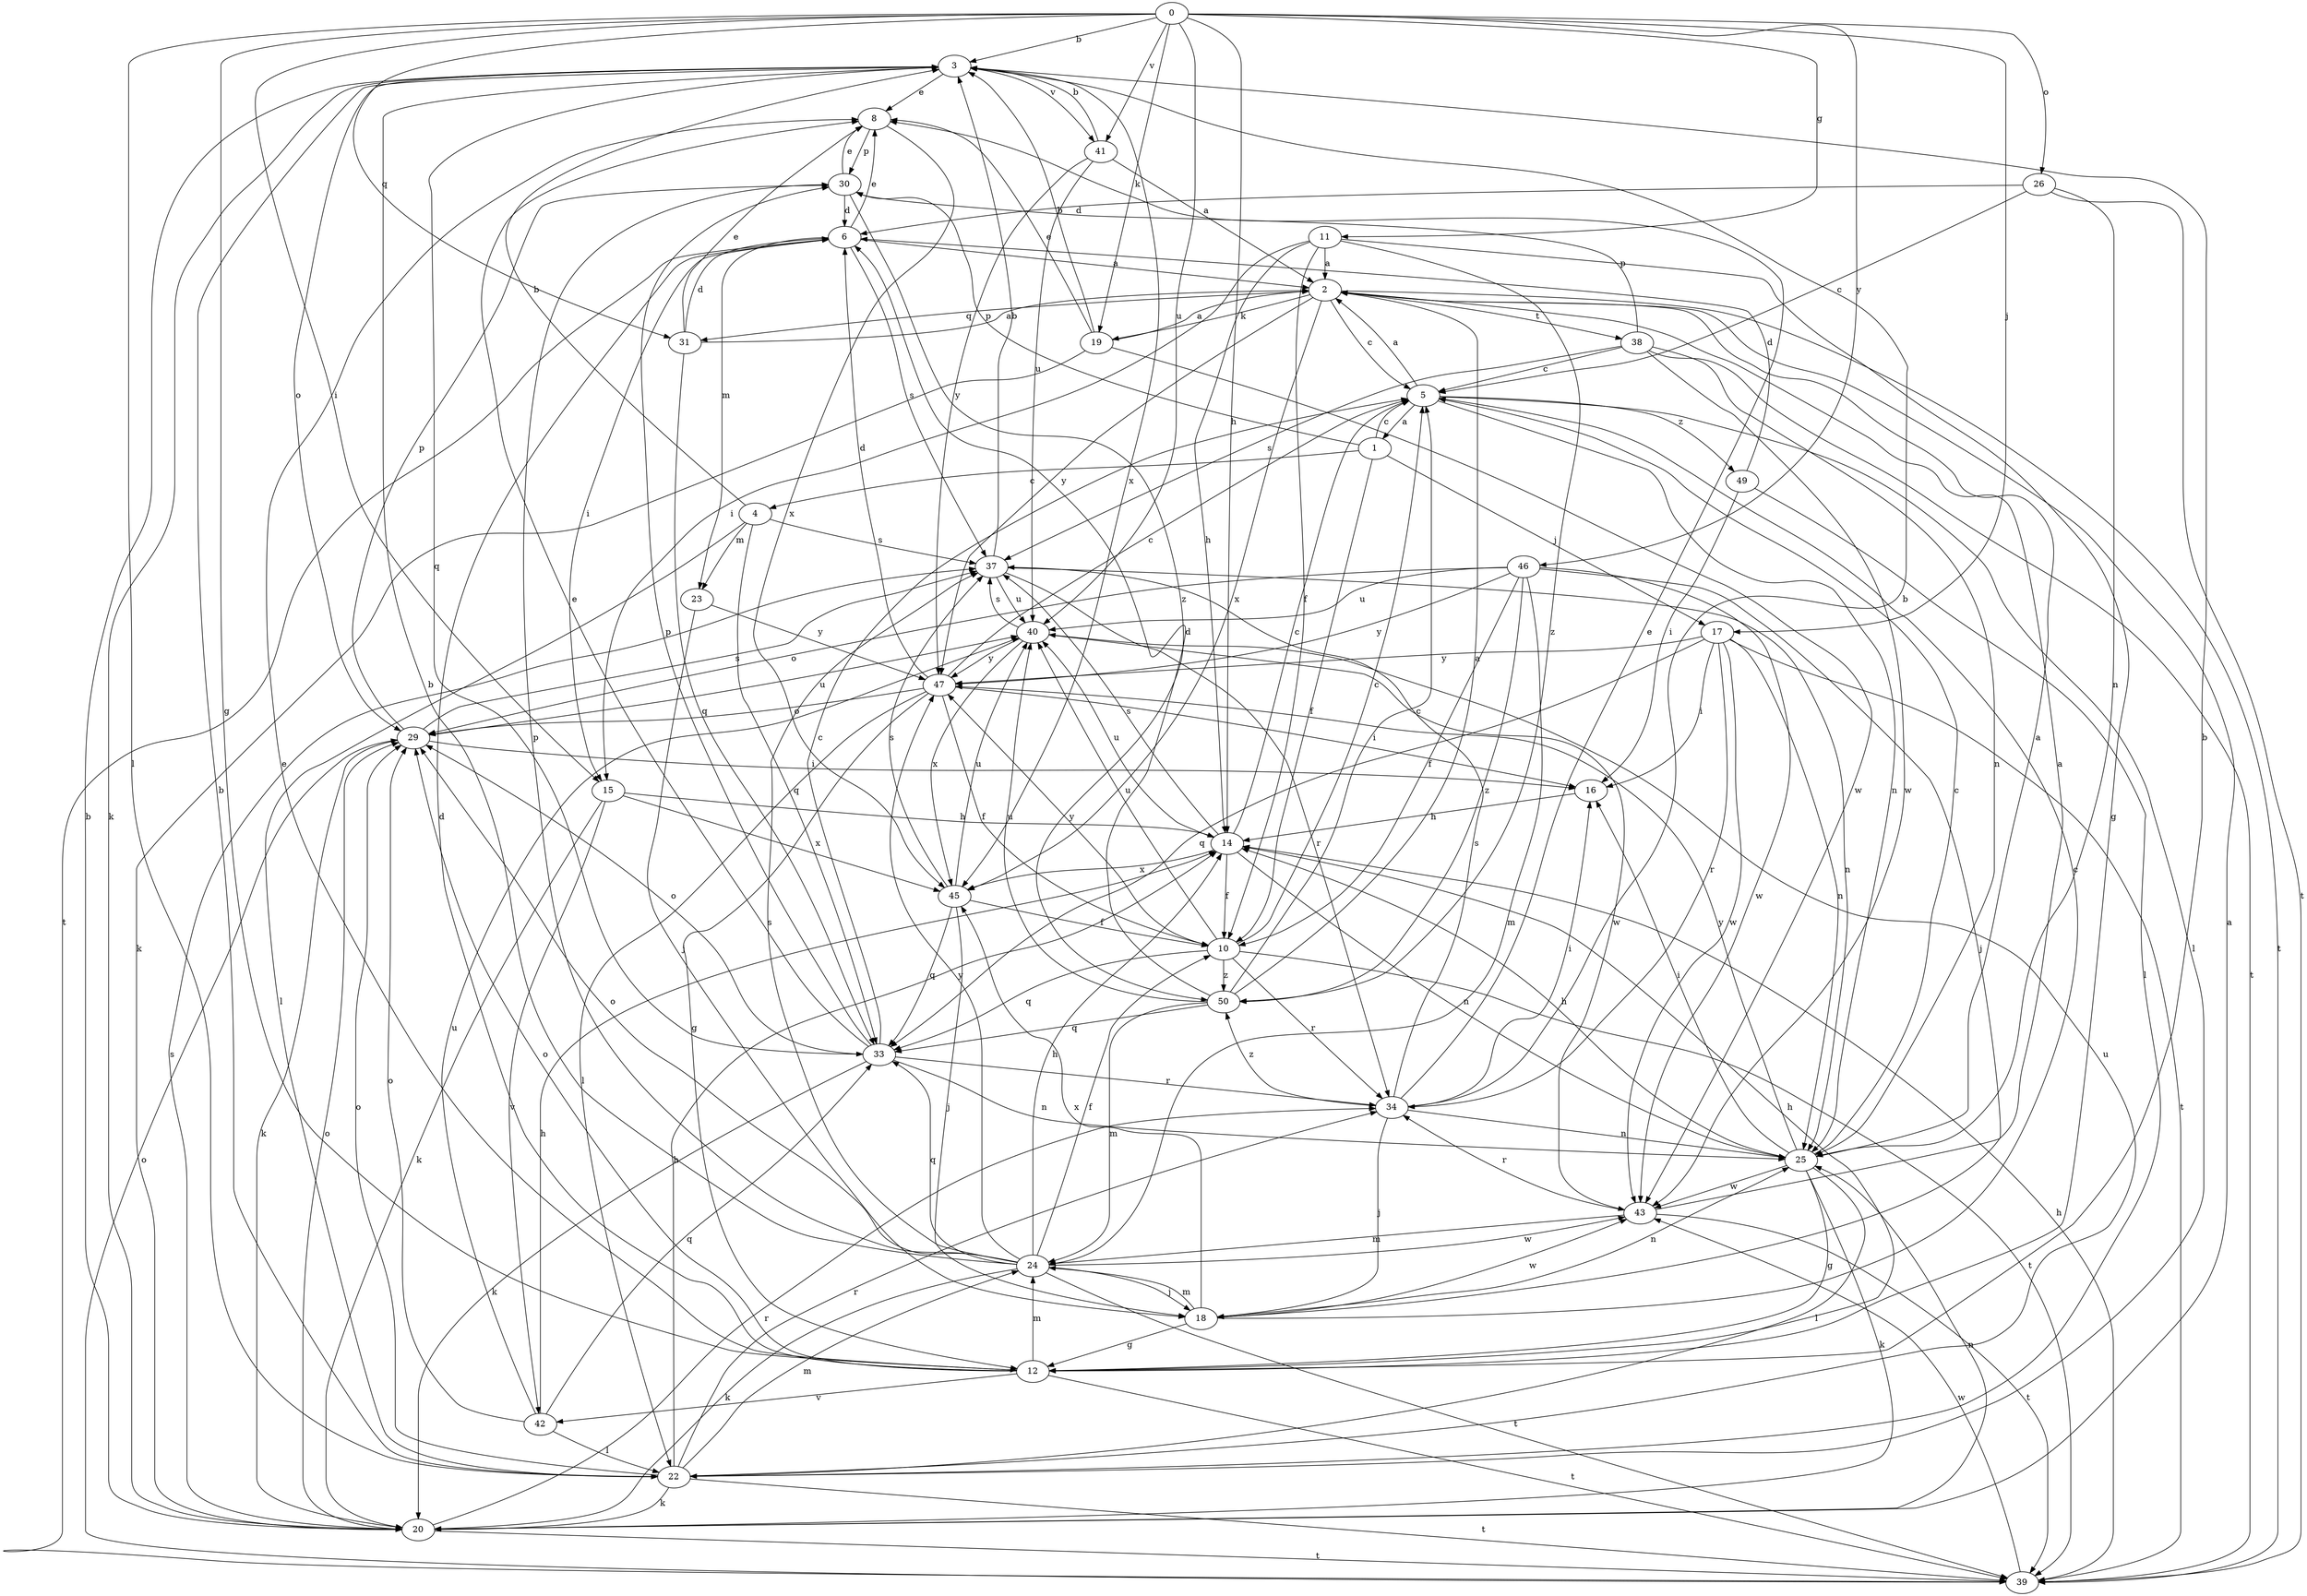 strict digraph  {
0;
1;
2;
3;
4;
5;
6;
8;
10;
11;
12;
14;
15;
16;
17;
18;
19;
20;
22;
23;
24;
25;
26;
29;
30;
31;
33;
34;
37;
38;
39;
40;
41;
42;
43;
45;
46;
47;
49;
50;
0 -> 3  [label=b];
0 -> 11  [label=g];
0 -> 12  [label=g];
0 -> 14  [label=h];
0 -> 15  [label=i];
0 -> 17  [label=j];
0 -> 19  [label=k];
0 -> 22  [label=l];
0 -> 26  [label=o];
0 -> 31  [label=q];
0 -> 40  [label=u];
0 -> 41  [label=v];
0 -> 46  [label=y];
1 -> 4  [label=c];
1 -> 5  [label=c];
1 -> 10  [label=f];
1 -> 17  [label=j];
1 -> 30  [label=p];
2 -> 5  [label=c];
2 -> 19  [label=k];
2 -> 31  [label=q];
2 -> 38  [label=t];
2 -> 39  [label=t];
2 -> 45  [label=x];
2 -> 47  [label=y];
3 -> 8  [label=e];
3 -> 20  [label=k];
3 -> 29  [label=o];
3 -> 33  [label=q];
3 -> 41  [label=v];
3 -> 45  [label=x];
4 -> 3  [label=b];
4 -> 22  [label=l];
4 -> 23  [label=m];
4 -> 33  [label=q];
4 -> 37  [label=s];
5 -> 1  [label=a];
5 -> 2  [label=a];
5 -> 22  [label=l];
5 -> 25  [label=n];
5 -> 49  [label=z];
6 -> 2  [label=a];
6 -> 8  [label=e];
6 -> 15  [label=i];
6 -> 23  [label=m];
6 -> 37  [label=s];
6 -> 39  [label=t];
8 -> 30  [label=p];
8 -> 45  [label=x];
10 -> 5  [label=c];
10 -> 33  [label=q];
10 -> 34  [label=r];
10 -> 39  [label=t];
10 -> 40  [label=u];
10 -> 47  [label=y];
10 -> 50  [label=z];
11 -> 2  [label=a];
11 -> 10  [label=f];
11 -> 12  [label=g];
11 -> 14  [label=h];
11 -> 15  [label=i];
11 -> 50  [label=z];
12 -> 3  [label=b];
12 -> 6  [label=d];
12 -> 8  [label=e];
12 -> 14  [label=h];
12 -> 24  [label=m];
12 -> 29  [label=o];
12 -> 39  [label=t];
12 -> 42  [label=v];
14 -> 5  [label=c];
14 -> 10  [label=f];
14 -> 25  [label=n];
14 -> 37  [label=s];
14 -> 40  [label=u];
14 -> 45  [label=x];
15 -> 14  [label=h];
15 -> 20  [label=k];
15 -> 42  [label=v];
15 -> 45  [label=x];
16 -> 14  [label=h];
17 -> 16  [label=i];
17 -> 25  [label=n];
17 -> 33  [label=q];
17 -> 34  [label=r];
17 -> 39  [label=t];
17 -> 43  [label=w];
17 -> 47  [label=y];
18 -> 5  [label=c];
18 -> 12  [label=g];
18 -> 24  [label=m];
18 -> 25  [label=n];
18 -> 43  [label=w];
18 -> 45  [label=x];
19 -> 2  [label=a];
19 -> 3  [label=b];
19 -> 8  [label=e];
19 -> 20  [label=k];
19 -> 43  [label=w];
20 -> 2  [label=a];
20 -> 3  [label=b];
20 -> 25  [label=n];
20 -> 29  [label=o];
20 -> 34  [label=r];
20 -> 37  [label=s];
20 -> 39  [label=t];
22 -> 3  [label=b];
22 -> 14  [label=h];
22 -> 20  [label=k];
22 -> 24  [label=m];
22 -> 29  [label=o];
22 -> 34  [label=r];
22 -> 39  [label=t];
22 -> 40  [label=u];
23 -> 18  [label=j];
23 -> 47  [label=y];
24 -> 3  [label=b];
24 -> 10  [label=f];
24 -> 14  [label=h];
24 -> 18  [label=j];
24 -> 20  [label=k];
24 -> 29  [label=o];
24 -> 30  [label=p];
24 -> 33  [label=q];
24 -> 37  [label=s];
24 -> 39  [label=t];
24 -> 43  [label=w];
24 -> 47  [label=y];
25 -> 2  [label=a];
25 -> 5  [label=c];
25 -> 12  [label=g];
25 -> 14  [label=h];
25 -> 16  [label=i];
25 -> 20  [label=k];
25 -> 22  [label=l];
25 -> 43  [label=w];
25 -> 47  [label=y];
26 -> 5  [label=c];
26 -> 6  [label=d];
26 -> 25  [label=n];
26 -> 39  [label=t];
29 -> 16  [label=i];
29 -> 20  [label=k];
29 -> 30  [label=p];
29 -> 37  [label=s];
29 -> 40  [label=u];
30 -> 6  [label=d];
30 -> 8  [label=e];
30 -> 50  [label=z];
31 -> 2  [label=a];
31 -> 6  [label=d];
31 -> 8  [label=e];
31 -> 33  [label=q];
33 -> 5  [label=c];
33 -> 8  [label=e];
33 -> 20  [label=k];
33 -> 25  [label=n];
33 -> 29  [label=o];
33 -> 30  [label=p];
33 -> 34  [label=r];
34 -> 3  [label=b];
34 -> 8  [label=e];
34 -> 16  [label=i];
34 -> 18  [label=j];
34 -> 25  [label=n];
34 -> 37  [label=s];
34 -> 50  [label=z];
37 -> 3  [label=b];
37 -> 25  [label=n];
37 -> 34  [label=r];
37 -> 40  [label=u];
38 -> 5  [label=c];
38 -> 25  [label=n];
38 -> 30  [label=p];
38 -> 37  [label=s];
38 -> 39  [label=t];
38 -> 43  [label=w];
39 -> 14  [label=h];
39 -> 29  [label=o];
39 -> 43  [label=w];
40 -> 37  [label=s];
40 -> 43  [label=w];
40 -> 45  [label=x];
40 -> 47  [label=y];
41 -> 2  [label=a];
41 -> 3  [label=b];
41 -> 40  [label=u];
41 -> 47  [label=y];
42 -> 14  [label=h];
42 -> 22  [label=l];
42 -> 29  [label=o];
42 -> 33  [label=q];
42 -> 40  [label=u];
43 -> 2  [label=a];
43 -> 24  [label=m];
43 -> 34  [label=r];
43 -> 39  [label=t];
45 -> 10  [label=f];
45 -> 18  [label=j];
45 -> 33  [label=q];
45 -> 37  [label=s];
45 -> 40  [label=u];
46 -> 10  [label=f];
46 -> 18  [label=j];
46 -> 24  [label=m];
46 -> 29  [label=o];
46 -> 40  [label=u];
46 -> 43  [label=w];
46 -> 47  [label=y];
46 -> 50  [label=z];
47 -> 5  [label=c];
47 -> 6  [label=d];
47 -> 10  [label=f];
47 -> 12  [label=g];
47 -> 16  [label=i];
47 -> 22  [label=l];
47 -> 29  [label=o];
49 -> 6  [label=d];
49 -> 16  [label=i];
49 -> 22  [label=l];
50 -> 2  [label=a];
50 -> 5  [label=c];
50 -> 6  [label=d];
50 -> 24  [label=m];
50 -> 33  [label=q];
50 -> 40  [label=u];
}

